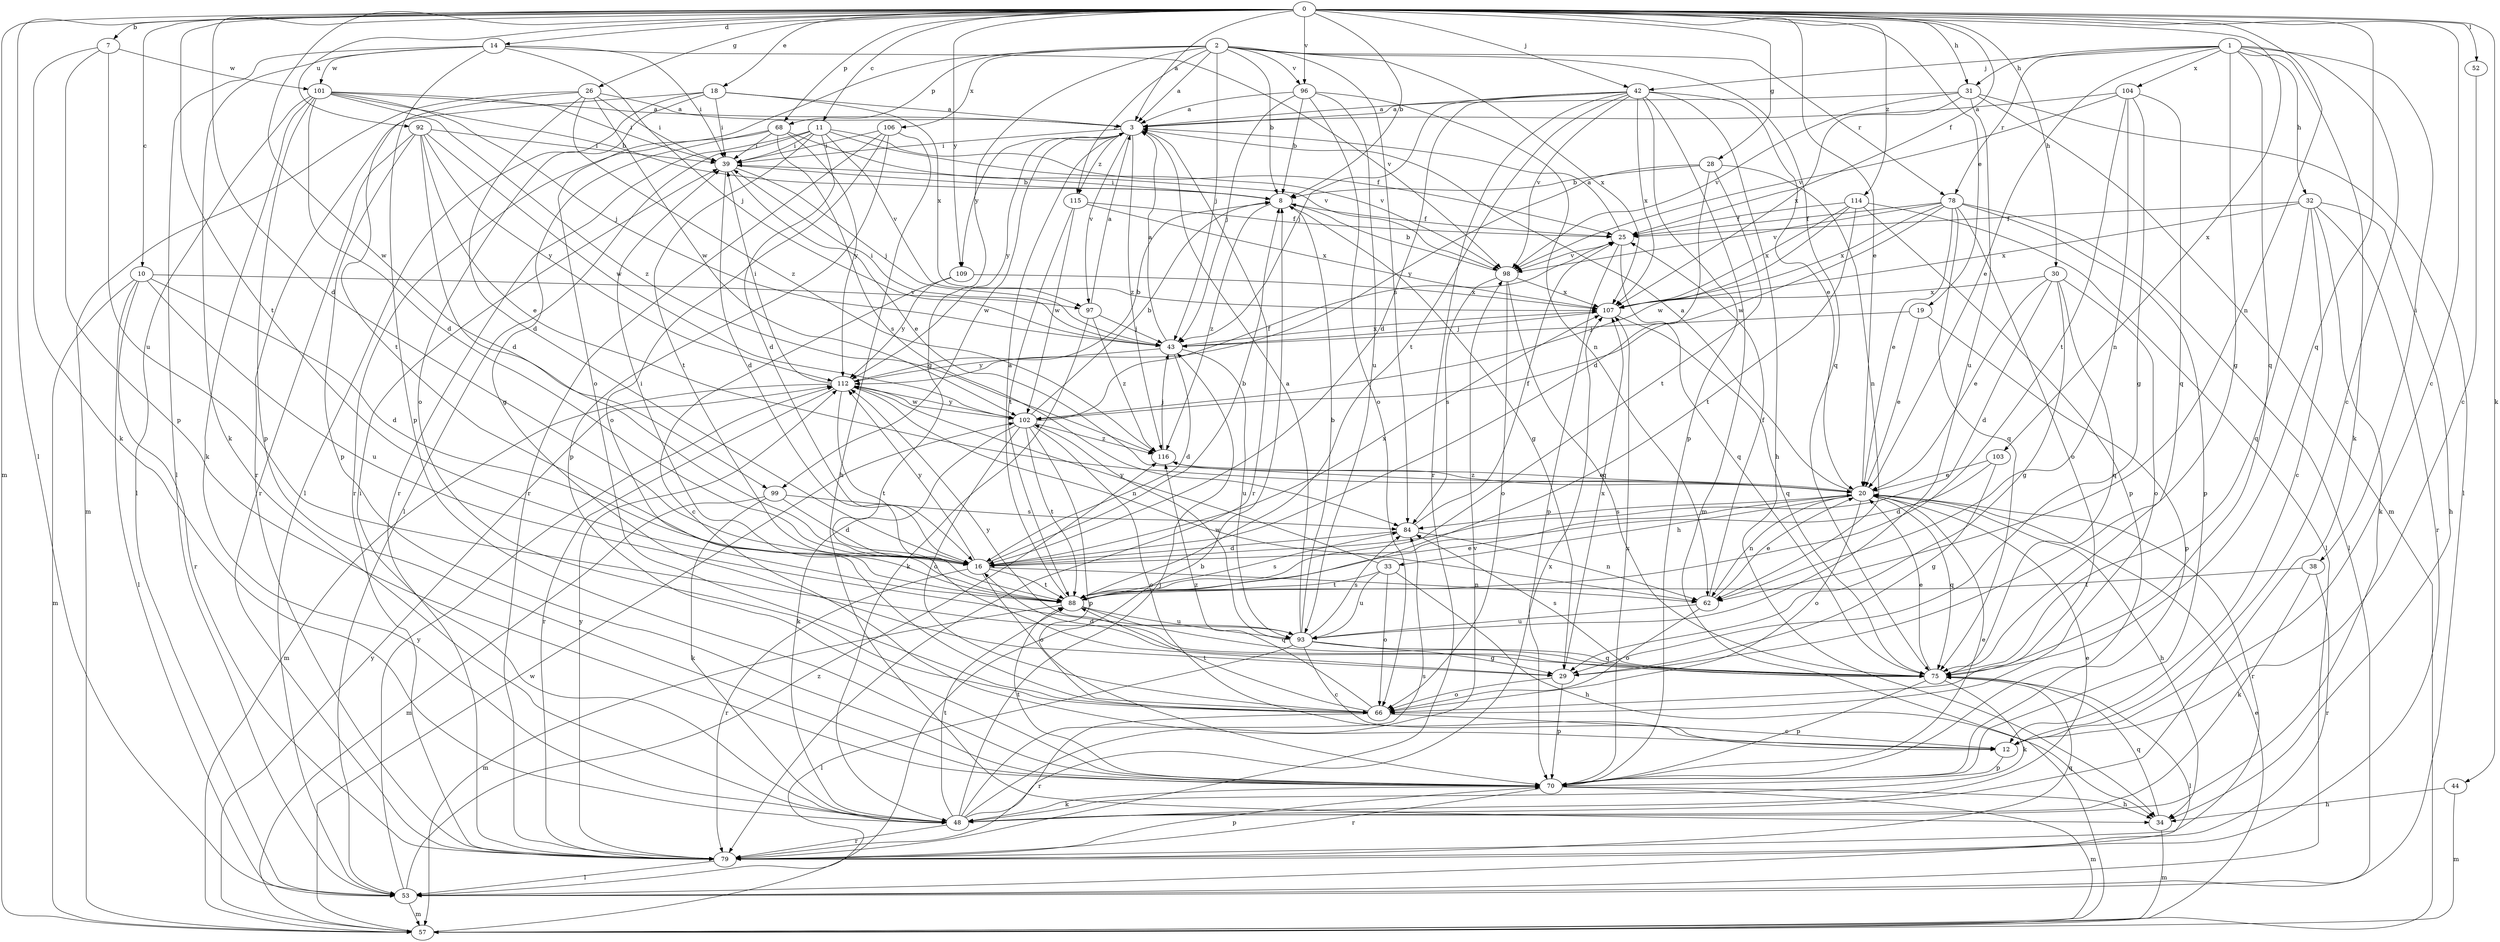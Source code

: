 strict digraph  {
0;
1;
2;
3;
7;
8;
10;
11;
12;
14;
16;
18;
19;
20;
25;
26;
28;
29;
30;
31;
32;
33;
34;
38;
39;
42;
43;
44;
48;
52;
53;
57;
62;
66;
68;
70;
75;
78;
79;
84;
88;
92;
93;
96;
97;
98;
99;
101;
102;
103;
104;
106;
107;
109;
112;
114;
115;
116;
0 -> 3  [label=a];
0 -> 7  [label=b];
0 -> 8  [label=b];
0 -> 10  [label=c];
0 -> 11  [label=c];
0 -> 12  [label=c];
0 -> 14  [label=d];
0 -> 16  [label=d];
0 -> 18  [label=e];
0 -> 19  [label=e];
0 -> 20  [label=e];
0 -> 25  [label=f];
0 -> 26  [label=g];
0 -> 28  [label=g];
0 -> 30  [label=h];
0 -> 31  [label=h];
0 -> 42  [label=j];
0 -> 44  [label=k];
0 -> 52  [label=l];
0 -> 53  [label=l];
0 -> 57  [label=m];
0 -> 62  [label=n];
0 -> 68  [label=p];
0 -> 75  [label=q];
0 -> 88  [label=t];
0 -> 92  [label=u];
0 -> 96  [label=v];
0 -> 99  [label=w];
0 -> 103  [label=x];
0 -> 109  [label=y];
0 -> 114  [label=z];
1 -> 12  [label=c];
1 -> 20  [label=e];
1 -> 29  [label=g];
1 -> 31  [label=h];
1 -> 32  [label=h];
1 -> 38  [label=i];
1 -> 42  [label=j];
1 -> 48  [label=k];
1 -> 75  [label=q];
1 -> 78  [label=r];
1 -> 104  [label=x];
2 -> 3  [label=a];
2 -> 8  [label=b];
2 -> 29  [label=g];
2 -> 43  [label=j];
2 -> 66  [label=o];
2 -> 68  [label=p];
2 -> 75  [label=q];
2 -> 78  [label=r];
2 -> 84  [label=s];
2 -> 96  [label=v];
2 -> 106  [label=x];
2 -> 107  [label=x];
2 -> 115  [label=z];
3 -> 39  [label=i];
3 -> 79  [label=r];
3 -> 97  [label=v];
3 -> 99  [label=w];
3 -> 109  [label=y];
3 -> 112  [label=y];
3 -> 115  [label=z];
3 -> 116  [label=z];
7 -> 48  [label=k];
7 -> 70  [label=p];
7 -> 93  [label=u];
7 -> 101  [label=w];
8 -> 25  [label=f];
8 -> 29  [label=g];
8 -> 39  [label=i];
8 -> 116  [label=z];
10 -> 16  [label=d];
10 -> 53  [label=l];
10 -> 57  [label=m];
10 -> 79  [label=r];
10 -> 93  [label=u];
10 -> 97  [label=v];
11 -> 16  [label=d];
11 -> 25  [label=f];
11 -> 39  [label=i];
11 -> 53  [label=l];
11 -> 79  [label=r];
11 -> 88  [label=t];
11 -> 97  [label=v];
11 -> 98  [label=v];
12 -> 70  [label=p];
14 -> 39  [label=i];
14 -> 43  [label=j];
14 -> 48  [label=k];
14 -> 53  [label=l];
14 -> 70  [label=p];
14 -> 98  [label=v];
14 -> 101  [label=w];
16 -> 8  [label=b];
16 -> 62  [label=n];
16 -> 66  [label=o];
16 -> 79  [label=r];
16 -> 88  [label=t];
16 -> 107  [label=x];
16 -> 112  [label=y];
18 -> 3  [label=a];
18 -> 39  [label=i];
18 -> 53  [label=l];
18 -> 66  [label=o];
18 -> 79  [label=r];
18 -> 107  [label=x];
19 -> 20  [label=e];
19 -> 43  [label=j];
19 -> 70  [label=p];
20 -> 3  [label=a];
20 -> 33  [label=h];
20 -> 34  [label=h];
20 -> 62  [label=n];
20 -> 66  [label=o];
20 -> 75  [label=q];
20 -> 79  [label=r];
20 -> 84  [label=s];
20 -> 116  [label=z];
25 -> 3  [label=a];
25 -> 70  [label=p];
25 -> 75  [label=q];
25 -> 98  [label=v];
26 -> 3  [label=a];
26 -> 16  [label=d];
26 -> 39  [label=i];
26 -> 57  [label=m];
26 -> 88  [label=t];
26 -> 102  [label=w];
26 -> 116  [label=z];
28 -> 8  [label=b];
28 -> 16  [label=d];
28 -> 62  [label=n];
28 -> 88  [label=t];
28 -> 112  [label=y];
29 -> 66  [label=o];
29 -> 70  [label=p];
29 -> 107  [label=x];
30 -> 16  [label=d];
30 -> 20  [label=e];
30 -> 29  [label=g];
30 -> 66  [label=o];
30 -> 75  [label=q];
30 -> 107  [label=x];
31 -> 3  [label=a];
31 -> 53  [label=l];
31 -> 57  [label=m];
31 -> 93  [label=u];
31 -> 98  [label=v];
31 -> 107  [label=x];
32 -> 12  [label=c];
32 -> 25  [label=f];
32 -> 34  [label=h];
32 -> 48  [label=k];
32 -> 75  [label=q];
32 -> 79  [label=r];
32 -> 107  [label=x];
33 -> 34  [label=h];
33 -> 66  [label=o];
33 -> 88  [label=t];
33 -> 93  [label=u];
33 -> 112  [label=y];
34 -> 57  [label=m];
34 -> 75  [label=q];
38 -> 48  [label=k];
38 -> 79  [label=r];
38 -> 88  [label=t];
39 -> 8  [label=b];
39 -> 16  [label=d];
39 -> 20  [label=e];
39 -> 43  [label=j];
42 -> 3  [label=a];
42 -> 16  [label=d];
42 -> 20  [label=e];
42 -> 34  [label=h];
42 -> 43  [label=j];
42 -> 57  [label=m];
42 -> 70  [label=p];
42 -> 79  [label=r];
42 -> 88  [label=t];
42 -> 98  [label=v];
42 -> 107  [label=x];
43 -> 3  [label=a];
43 -> 16  [label=d];
43 -> 39  [label=i];
43 -> 93  [label=u];
43 -> 107  [label=x];
43 -> 112  [label=y];
44 -> 34  [label=h];
44 -> 57  [label=m];
48 -> 20  [label=e];
48 -> 39  [label=i];
48 -> 43  [label=j];
48 -> 79  [label=r];
48 -> 84  [label=s];
48 -> 88  [label=t];
48 -> 98  [label=v];
48 -> 107  [label=x];
52 -> 12  [label=c];
53 -> 57  [label=m];
53 -> 112  [label=y];
53 -> 116  [label=z];
57 -> 8  [label=b];
57 -> 20  [label=e];
57 -> 102  [label=w];
57 -> 112  [label=y];
62 -> 20  [label=e];
62 -> 25  [label=f];
62 -> 66  [label=o];
62 -> 93  [label=u];
66 -> 12  [label=c];
66 -> 79  [label=r];
66 -> 88  [label=t];
66 -> 116  [label=z];
68 -> 29  [label=g];
68 -> 39  [label=i];
68 -> 79  [label=r];
68 -> 84  [label=s];
68 -> 98  [label=v];
68 -> 112  [label=y];
70 -> 20  [label=e];
70 -> 34  [label=h];
70 -> 48  [label=k];
70 -> 57  [label=m];
70 -> 79  [label=r];
70 -> 88  [label=t];
70 -> 107  [label=x];
75 -> 16  [label=d];
75 -> 20  [label=e];
75 -> 48  [label=k];
75 -> 53  [label=l];
75 -> 70  [label=p];
75 -> 84  [label=s];
75 -> 112  [label=y];
78 -> 20  [label=e];
78 -> 25  [label=f];
78 -> 53  [label=l];
78 -> 66  [label=o];
78 -> 70  [label=p];
78 -> 75  [label=q];
78 -> 98  [label=v];
78 -> 102  [label=w];
78 -> 107  [label=x];
79 -> 53  [label=l];
79 -> 70  [label=p];
79 -> 75  [label=q];
79 -> 112  [label=y];
84 -> 16  [label=d];
84 -> 25  [label=f];
84 -> 62  [label=n];
88 -> 3  [label=a];
88 -> 20  [label=e];
88 -> 39  [label=i];
88 -> 57  [label=m];
88 -> 75  [label=q];
88 -> 84  [label=s];
88 -> 93  [label=u];
92 -> 16  [label=d];
92 -> 20  [label=e];
92 -> 39  [label=i];
92 -> 70  [label=p];
92 -> 79  [label=r];
92 -> 102  [label=w];
92 -> 112  [label=y];
93 -> 3  [label=a];
93 -> 8  [label=b];
93 -> 12  [label=c];
93 -> 29  [label=g];
93 -> 53  [label=l];
93 -> 75  [label=q];
93 -> 84  [label=s];
93 -> 102  [label=w];
96 -> 3  [label=a];
96 -> 8  [label=b];
96 -> 43  [label=j];
96 -> 62  [label=n];
96 -> 66  [label=o];
96 -> 93  [label=u];
97 -> 3  [label=a];
97 -> 43  [label=j];
97 -> 48  [label=k];
97 -> 116  [label=z];
98 -> 8  [label=b];
98 -> 66  [label=o];
98 -> 75  [label=q];
98 -> 84  [label=s];
98 -> 107  [label=x];
99 -> 16  [label=d];
99 -> 48  [label=k];
99 -> 57  [label=m];
99 -> 84  [label=s];
101 -> 3  [label=a];
101 -> 8  [label=b];
101 -> 16  [label=d];
101 -> 39  [label=i];
101 -> 43  [label=j];
101 -> 48  [label=k];
101 -> 53  [label=l];
101 -> 70  [label=p];
101 -> 116  [label=z];
102 -> 8  [label=b];
102 -> 12  [label=c];
102 -> 25  [label=f];
102 -> 48  [label=k];
102 -> 66  [label=o];
102 -> 70  [label=p];
102 -> 88  [label=t];
102 -> 112  [label=y];
102 -> 116  [label=z];
103 -> 16  [label=d];
103 -> 20  [label=e];
103 -> 29  [label=g];
104 -> 3  [label=a];
104 -> 29  [label=g];
104 -> 62  [label=n];
104 -> 75  [label=q];
104 -> 88  [label=t];
104 -> 98  [label=v];
106 -> 34  [label=h];
106 -> 39  [label=i];
106 -> 66  [label=o];
106 -> 70  [label=p];
106 -> 79  [label=r];
107 -> 43  [label=j];
107 -> 75  [label=q];
109 -> 12  [label=c];
109 -> 107  [label=x];
109 -> 112  [label=y];
112 -> 8  [label=b];
112 -> 39  [label=i];
112 -> 57  [label=m];
112 -> 62  [label=n];
112 -> 79  [label=r];
112 -> 88  [label=t];
112 -> 102  [label=w];
114 -> 25  [label=f];
114 -> 53  [label=l];
114 -> 70  [label=p];
114 -> 88  [label=t];
114 -> 102  [label=w];
114 -> 107  [label=x];
115 -> 25  [label=f];
115 -> 88  [label=t];
115 -> 102  [label=w];
115 -> 107  [label=x];
116 -> 20  [label=e];
116 -> 43  [label=j];
}
